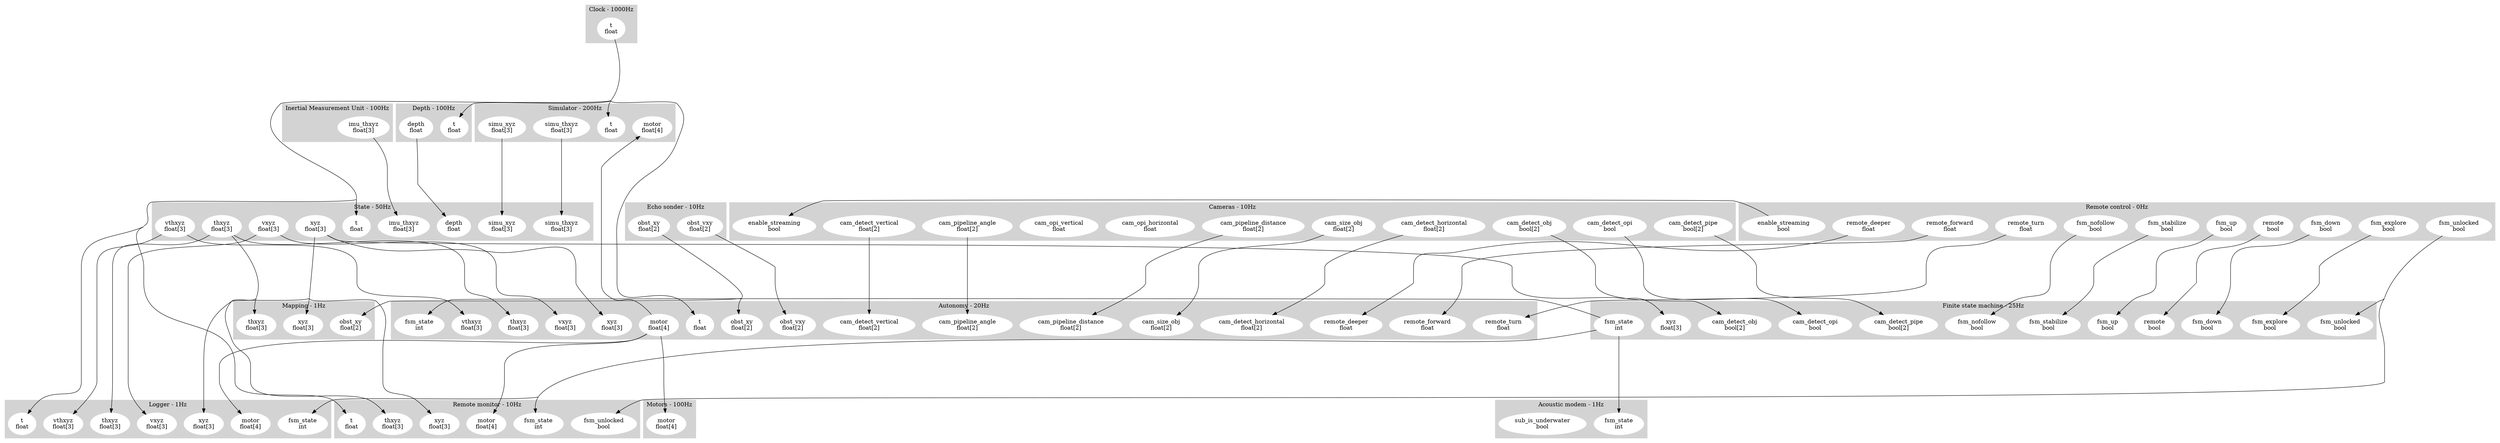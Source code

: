 digraph links {
	concentrate=true;
	subgraph cluster_1 {
		label = "Acoustic modem - 1Hz";
		style=filled;
		color=lightgrey;
		node [style=filled,color=white];
		2 [label = "fsm_state\nint"];
		3 [label = "sub_is_underwater\nbool"];
	}
	subgraph cluster_4 {
		label = "Autonomy - 20Hz";
		style=filled;
		color=lightgrey;
		node [style=filled,color=white];
		5 [label = "cam_detect_horizontal\nfloat[2]"];
		6 [label = "cam_detect_vertical\nfloat[2]"];
		7 [label = "cam_pipeline_angle\nfloat[2]"];
		8 [label = "cam_pipeline_distance\nfloat[2]"];
		9 [label = "cam_size_obj\nfloat[2]"];
		10 [label = "fsm_state\nint"];
		11 [label = "obst_vxy\nfloat[2]"];
		12 [label = "obst_xy\nfloat[2]"];
		13 [label = "remote_deeper\nfloat"];
		14 [label = "remote_forward\nfloat"];
		15 [label = "remote_turn\nfloat"];
		16 [label = "t\nfloat"];
		17 [label = "thxyz\nfloat[3]"];
		18 [label = "vthxyz\nfloat[3]"];
		19 [label = "vxyz\nfloat[3]"];
		20 [label = "xyz\nfloat[3]"];
		21 [label = "motor\nfloat[4]"];
	}
	subgraph cluster_22 {
		label = "Cameras - 10Hz";
		style=filled;
		color=lightgrey;
		node [style=filled,color=white];
		23 [label = "enable_streaming\nbool"];
		24 [label = "cam_detect_horizontal\nfloat[2]"];
		25 [label = "cam_detect_obj\nbool[2]"];
		26 [label = "cam_detect_opi\nbool"];
		27 [label = "cam_detect_pipe\nbool[2]"];
		28 [label = "cam_detect_vertical\nfloat[2]"];
		29 [label = "cam_opi_horizontal\nfloat"];
		30 [label = "cam_opi_vertical\nfloat"];
		31 [label = "cam_pipeline_angle\nfloat[2]"];
		32 [label = "cam_pipeline_distance\nfloat[2]"];
		33 [label = "cam_size_obj\nfloat[2]"];
	}
	subgraph cluster_34 {
		label = "Clock - 1000Hz";
		style=filled;
		color=lightgrey;
		node [style=filled,color=white];
		35 [label = "t\nfloat"];
	}
	subgraph cluster_36 {
		label = "Depth - 100Hz";
		style=filled;
		color=lightgrey;
		node [style=filled,color=white];
		37 [label = "t\nfloat"];
		38 [label = "depth\nfloat"];
	}
	subgraph cluster_39 {
		label = "Echo sonder - 10Hz";
		style=filled;
		color=lightgrey;
		node [style=filled,color=white];
		40 [label = "obst_vxy\nfloat[2]"];
		41 [label = "obst_xy\nfloat[2]"];
	}
	subgraph cluster_42 {
		label = "Inertial Measurement Unit - 100Hz";
		style=filled;
		color=lightgrey;
		node [style=filled,color=white];
		43 [label = "imu_thxyz\nfloat[3]"];
	}
	subgraph cluster_44 {
		label = "Logger - 1Hz";
		style=filled;
		color=lightgrey;
		node [style=filled,color=white];
		45 [label = "fsm_state\nint"];
		46 [label = "motor\nfloat[4]"];
		47 [label = "t\nfloat"];
		48 [label = "thxyz\nfloat[3]"];
		49 [label = "vthxyz\nfloat[3]"];
		50 [label = "vxyz\nfloat[3]"];
		51 [label = "xyz\nfloat[3]"];
	}
	subgraph cluster_52 {
		label = "Mapping - 1Hz";
		style=filled;
		color=lightgrey;
		node [style=filled,color=white];
		53 [label = "obst_xy\nfloat[2]"];
		54 [label = "thxyz\nfloat[3]"];
		55 [label = "xyz\nfloat[3]"];
	}
	subgraph cluster_56 {
		label = "Motors - 100Hz";
		style=filled;
		color=lightgrey;
		node [style=filled,color=white];
		57 [label = "motor\nfloat[4]"];
	}
	subgraph cluster_58 {
		label = "Remote control - 0Hz";
		style=filled;
		color=lightgrey;
		node [style=filled,color=white];
		59 [label = "enable_streaming\nbool"];
		60 [label = "fsm_down\nbool"];
		61 [label = "fsm_explore\nbool"];
		62 [label = "fsm_nofollow\nbool"];
		63 [label = "fsm_stabilize\nbool"];
		64 [label = "fsm_unlocked\nbool"];
		65 [label = "fsm_up\nbool"];
		66 [label = "remote\nbool"];
		67 [label = "remote_deeper\nfloat"];
		68 [label = "remote_forward\nfloat"];
		69 [label = "remote_turn\nfloat"];
	}
	subgraph cluster_70 {
		label = "Remote monitor - 10Hz";
		style=filled;
		color=lightgrey;
		node [style=filled,color=white];
		71 [label = "fsm_state\nint"];
		72 [label = "fsm_unlocked\nbool"];
		73 [label = "motor\nfloat[4]"];
		74 [label = "t\nfloat"];
		75 [label = "thxyz\nfloat[3]"];
		76 [label = "xyz\nfloat[3]"];
	}
	subgraph cluster_77 {
		label = "Simulator - 200Hz";
		style=filled;
		color=lightgrey;
		node [style=filled,color=white];
		78 [label = "motor\nfloat[4]"];
		79 [label = "t\nfloat"];
		80 [label = "simu_thxyz\nfloat[3]"];
		81 [label = "simu_xyz\nfloat[3]"];
	}
	subgraph cluster_82 {
		label = "State - 50Hz";
		style=filled;
		color=lightgrey;
		node [style=filled,color=white];
		83 [label = "depth\nfloat"];
		84 [label = "imu_thxyz\nfloat[3]"];
		85 [label = "simu_thxyz\nfloat[3]"];
		86 [label = "simu_xyz\nfloat[3]"];
		87 [label = "t\nfloat"];
		88 [label = "thxyz\nfloat[3]"];
		89 [label = "vthxyz\nfloat[3]"];
		90 [label = "vxyz\nfloat[3]"];
		91 [label = "xyz\nfloat[3]"];
	}
	subgraph cluster_92 {
		label = "Finite state machine - 25Hz";
		style=filled;
		color=lightgrey;
		node [style=filled,color=white];
		93 [label = "cam_detect_obj\nbool[2]"];
		94 [label = "cam_detect_opi\nbool"];
		95 [label = "cam_detect_pipe\nbool[2]"];
		96 [label = "fsm_down\nbool"];
		97 [label = "fsm_explore\nbool"];
		98 [label = "fsm_nofollow\nbool"];
		99 [label = "fsm_stabilize\nbool"];
		100 [label = "fsm_unlocked\nbool"];
		101 [label = "fsm_up\nbool"];
		102 [label = "remote\nbool"];
		103 [label = "xyz\nfloat[3]"];
		104 [label = "fsm_state\nint"];
	}
	24->5 [minlen=5];
	25->93 [minlen=5];
	26->94 [minlen=5];
	27->95 [minlen=5];
	28->6 [minlen=5];
	31->7 [minlen=5];
	32->8 [minlen=5];
	33->9 [minlen=5];
	38->83 [minlen=5];
	59->23 [minlen=5];
	60->96 [minlen=5];
	61->97 [minlen=5];
	62->98 [minlen=5];
	63->99 [minlen=5];
	104->2 [minlen=5];
	104->10 [minlen=5];
	104->45 [minlen=5];
	104->71 [minlen=5];
	64->72 [minlen=5];
	64->100 [minlen=5];
	65->101 [minlen=5];
	43->84 [minlen=5];
	21->46 [minlen=5];
	21->57 [minlen=5];
	21->73 [minlen=5];
	21->78 [minlen=5];
	40->11 [minlen=5];
	41->12 [minlen=5];
	41->53 [minlen=5];
	66->102 [minlen=5];
	67->13 [minlen=5];
	68->14 [minlen=5];
	69->15 [minlen=5];
	80->85 [minlen=5];
	81->86 [minlen=5];
	35->16 [minlen=5];
	35->37 [minlen=5];
	35->47 [minlen=5];
	35->74 [minlen=5];
	35->79 [minlen=5];
	35->87 [minlen=5];
	88->17 [minlen=5];
	88->48 [minlen=5];
	88->54 [minlen=5];
	88->75 [minlen=5];
	89->18 [minlen=5];
	89->49 [minlen=5];
	90->19 [minlen=5];
	90->50 [minlen=5];
	91->20 [minlen=5];
	91->51 [minlen=5];
	91->55 [minlen=5];
	91->76 [minlen=5];
	91->103 [minlen=5];
}